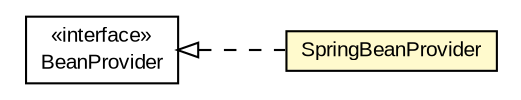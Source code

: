 #!/usr/local/bin/dot
#
# Class diagram 
# Generated by UMLGraph version R5_6-24-gf6e263 (http://www.umlgraph.org/)
#

digraph G {
	edge [fontname="arial",fontsize=10,labelfontname="arial",labelfontsize=10];
	node [fontname="arial",fontsize=10,shape=plaintext];
	nodesep=0.25;
	ranksep=0.5;
	rankdir=LR;
	// com.gwtplatform.dispatch.rpc.server.actionhandlervalidator.ActionHandlerValidatorLinkerHelper.BeanProvider
	c492346 [label=<<table title="com.gwtplatform.dispatch.rpc.server.actionhandlervalidator.ActionHandlerValidatorLinkerHelper.BeanProvider" border="0" cellborder="1" cellspacing="0" cellpadding="2" port="p" href="../actionhandlervalidator/ActionHandlerValidatorLinkerHelper.BeanProvider.html">
		<tr><td><table border="0" cellspacing="0" cellpadding="1">
<tr><td align="center" balign="center"> &#171;interface&#187; </td></tr>
<tr><td align="center" balign="center"> BeanProvider </td></tr>
		</table></td></tr>
		</table>>, URL="../actionhandlervalidator/ActionHandlerValidatorLinkerHelper.BeanProvider.html", fontname="arial", fontcolor="black", fontsize=10.0];
	// com.gwtplatform.dispatch.rpc.server.spring.SpringBeanProvider
	c492641 [label=<<table title="com.gwtplatform.dispatch.rpc.server.spring.SpringBeanProvider" border="0" cellborder="1" cellspacing="0" cellpadding="2" port="p" bgcolor="lemonChiffon" href="./SpringBeanProvider.html">
		<tr><td><table border="0" cellspacing="0" cellpadding="1">
<tr><td align="center" balign="center"> SpringBeanProvider </td></tr>
		</table></td></tr>
		</table>>, URL="./SpringBeanProvider.html", fontname="arial", fontcolor="black", fontsize=10.0];
	//com.gwtplatform.dispatch.rpc.server.spring.SpringBeanProvider implements com.gwtplatform.dispatch.rpc.server.actionhandlervalidator.ActionHandlerValidatorLinkerHelper.BeanProvider
	c492346:p -> c492641:p [dir=back,arrowtail=empty,style=dashed];
}

